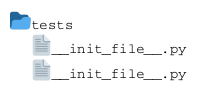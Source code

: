 {
  "sha1": "pfksp10208d542utm6a37gbqfjvspwg",
  "insertion": {
    "when": "2024-06-04T17:28:41.127Z",
    "url": "https://github.com/plantuml/plantuml/issues/1448#issuecomment-1820720969",
    "user": "plantuml@gmail.com"
  }
}
@startfiles
/tests/__init_file__.py
/tests/~__init_file__.py

@endfiles
